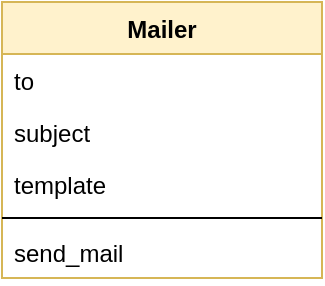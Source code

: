 <mxfile version="10.6.5" type="device"><diagram id="1thmG0dhN7IWCaTMkNs0" name="Seite-1"><mxGraphModel dx="1394" dy="848" grid="1" gridSize="10" guides="1" tooltips="1" connect="1" arrows="1" fold="1" page="1" pageScale="1" pageWidth="827" pageHeight="1169" math="0" shadow="0"><root><mxCell id="0"/><mxCell id="1" parent="0"/><mxCell id="4-oo3RRUvw95bwg8cHRk-1" value="Mailer" style="swimlane;fontStyle=1;align=center;verticalAlign=top;childLayout=stackLayout;horizontal=1;startSize=26;horizontalStack=0;resizeParent=1;resizeParentMax=0;resizeLast=0;collapsible=1;marginBottom=0;fillColor=#fff2cc;strokeColor=#d6b656;" vertex="1" parent="1"><mxGeometry x="160" y="120" width="160" height="138" as="geometry"/></mxCell><mxCell id="4-oo3RRUvw95bwg8cHRk-2" value="to" style="text;strokeColor=none;fillColor=none;align=left;verticalAlign=top;spacingLeft=4;spacingRight=4;overflow=hidden;rotatable=0;points=[[0,0.5],[1,0.5]];portConstraint=eastwest;" vertex="1" parent="4-oo3RRUvw95bwg8cHRk-1"><mxGeometry y="26" width="160" height="26" as="geometry"/></mxCell><mxCell id="4-oo3RRUvw95bwg8cHRk-4" value="subject" style="text;strokeColor=none;fillColor=none;align=left;verticalAlign=top;spacingLeft=4;spacingRight=4;overflow=hidden;rotatable=0;points=[[0,0.5],[1,0.5]];portConstraint=eastwest;" vertex="1" parent="4-oo3RRUvw95bwg8cHRk-1"><mxGeometry y="52" width="160" height="26" as="geometry"/></mxCell><mxCell id="4-oo3RRUvw95bwg8cHRk-6" value="template" style="text;strokeColor=none;fillColor=none;align=left;verticalAlign=top;spacingLeft=4;spacingRight=4;overflow=hidden;rotatable=0;points=[[0,0.5],[1,0.5]];portConstraint=eastwest;" vertex="1" parent="4-oo3RRUvw95bwg8cHRk-1"><mxGeometry y="78" width="160" height="26" as="geometry"/></mxCell><mxCell id="4-oo3RRUvw95bwg8cHRk-10" value="" style="line;strokeWidth=1;fillColor=none;align=left;verticalAlign=middle;spacingTop=-1;spacingLeft=3;spacingRight=3;rotatable=0;labelPosition=right;points=[];portConstraint=eastwest;" vertex="1" parent="4-oo3RRUvw95bwg8cHRk-1"><mxGeometry y="104" width="160" height="8" as="geometry"/></mxCell><mxCell id="4-oo3RRUvw95bwg8cHRk-9" value="send_mail" style="text;strokeColor=none;fillColor=none;align=left;verticalAlign=top;spacingLeft=4;spacingRight=4;overflow=hidden;rotatable=0;points=[[0,0.5],[1,0.5]];portConstraint=eastwest;" vertex="1" parent="4-oo3RRUvw95bwg8cHRk-1"><mxGeometry y="112" width="160" height="26" as="geometry"/></mxCell></root></mxGraphModel></diagram></mxfile>